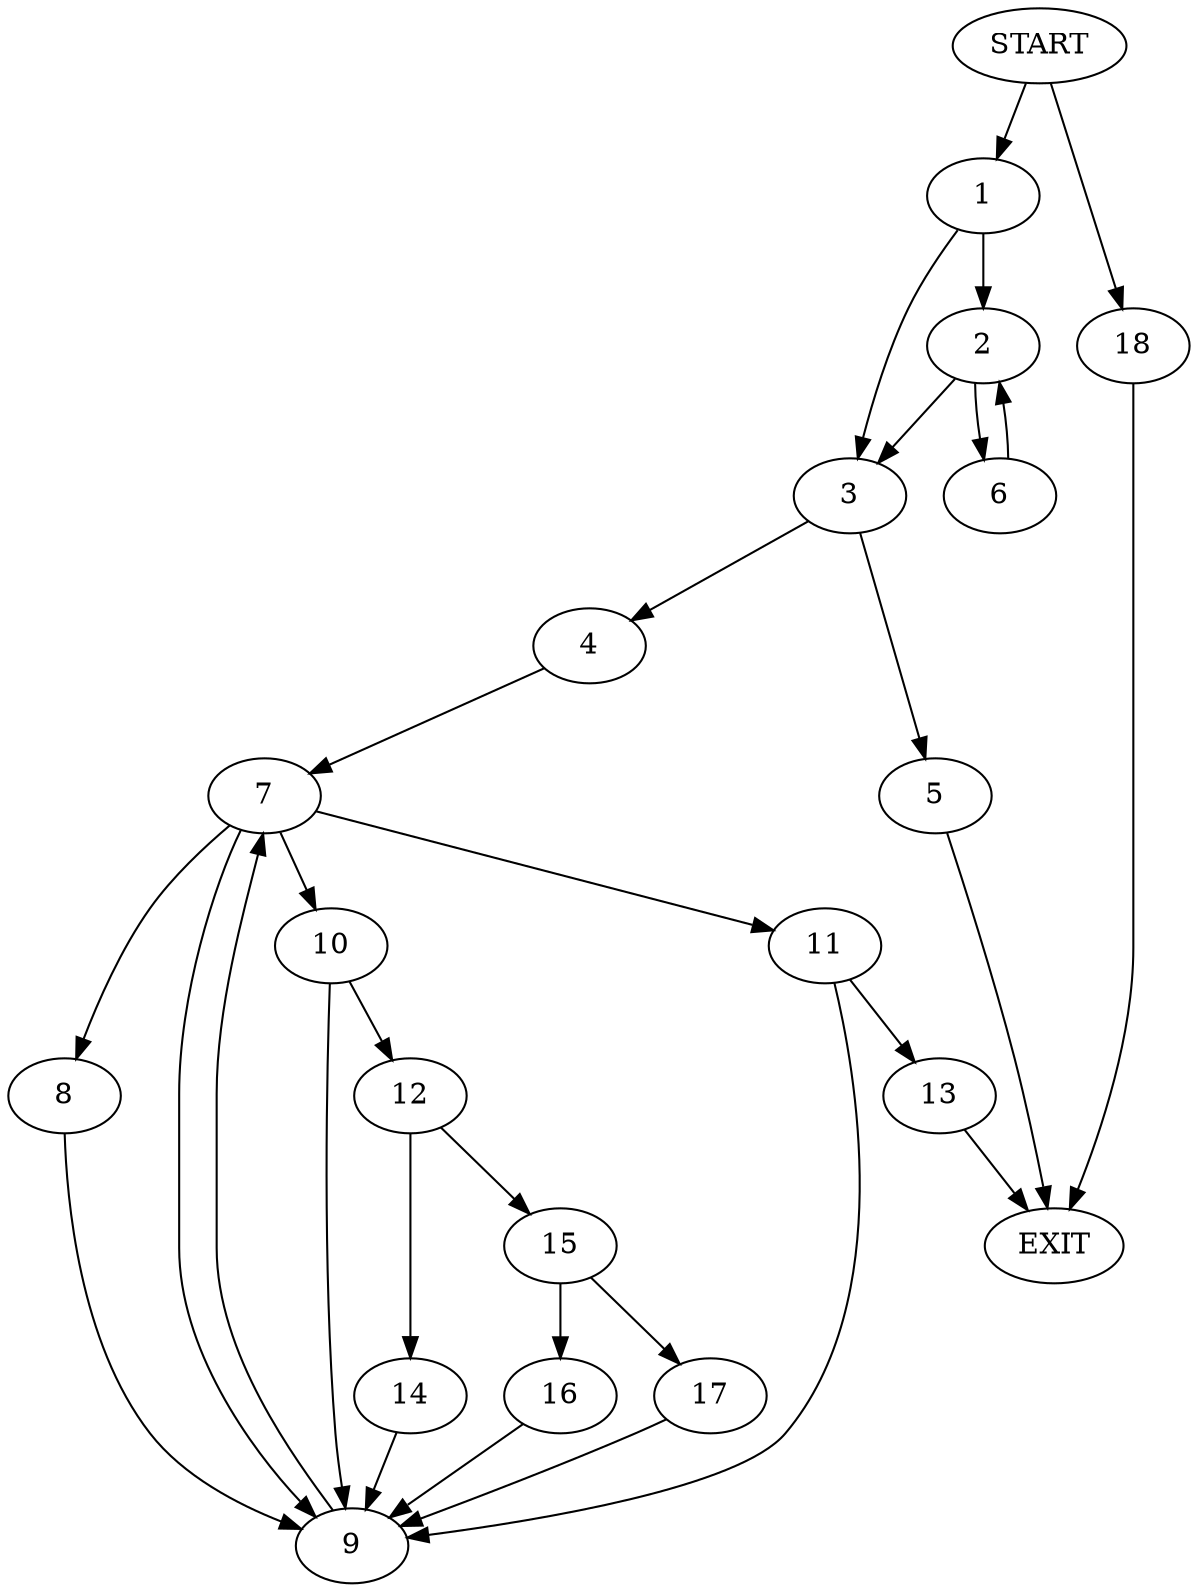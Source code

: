 digraph {
0 [label="START"]
19 [label="EXIT"]
0 -> 1
1 -> 2
1 -> 3
3 -> 4
3 -> 5
2 -> 6
2 -> 3
6 -> 2
5 -> 19
4 -> 7
7 -> 8
7 -> 9
7 -> 10
7 -> 11
9 -> 7
8 -> 9
10 -> 12
10 -> 9
11 -> 9
11 -> 13
13 -> 19
12 -> 14
12 -> 15
15 -> 16
15 -> 17
14 -> 9
16 -> 9
17 -> 9
0 -> 18
18 -> 19
}
